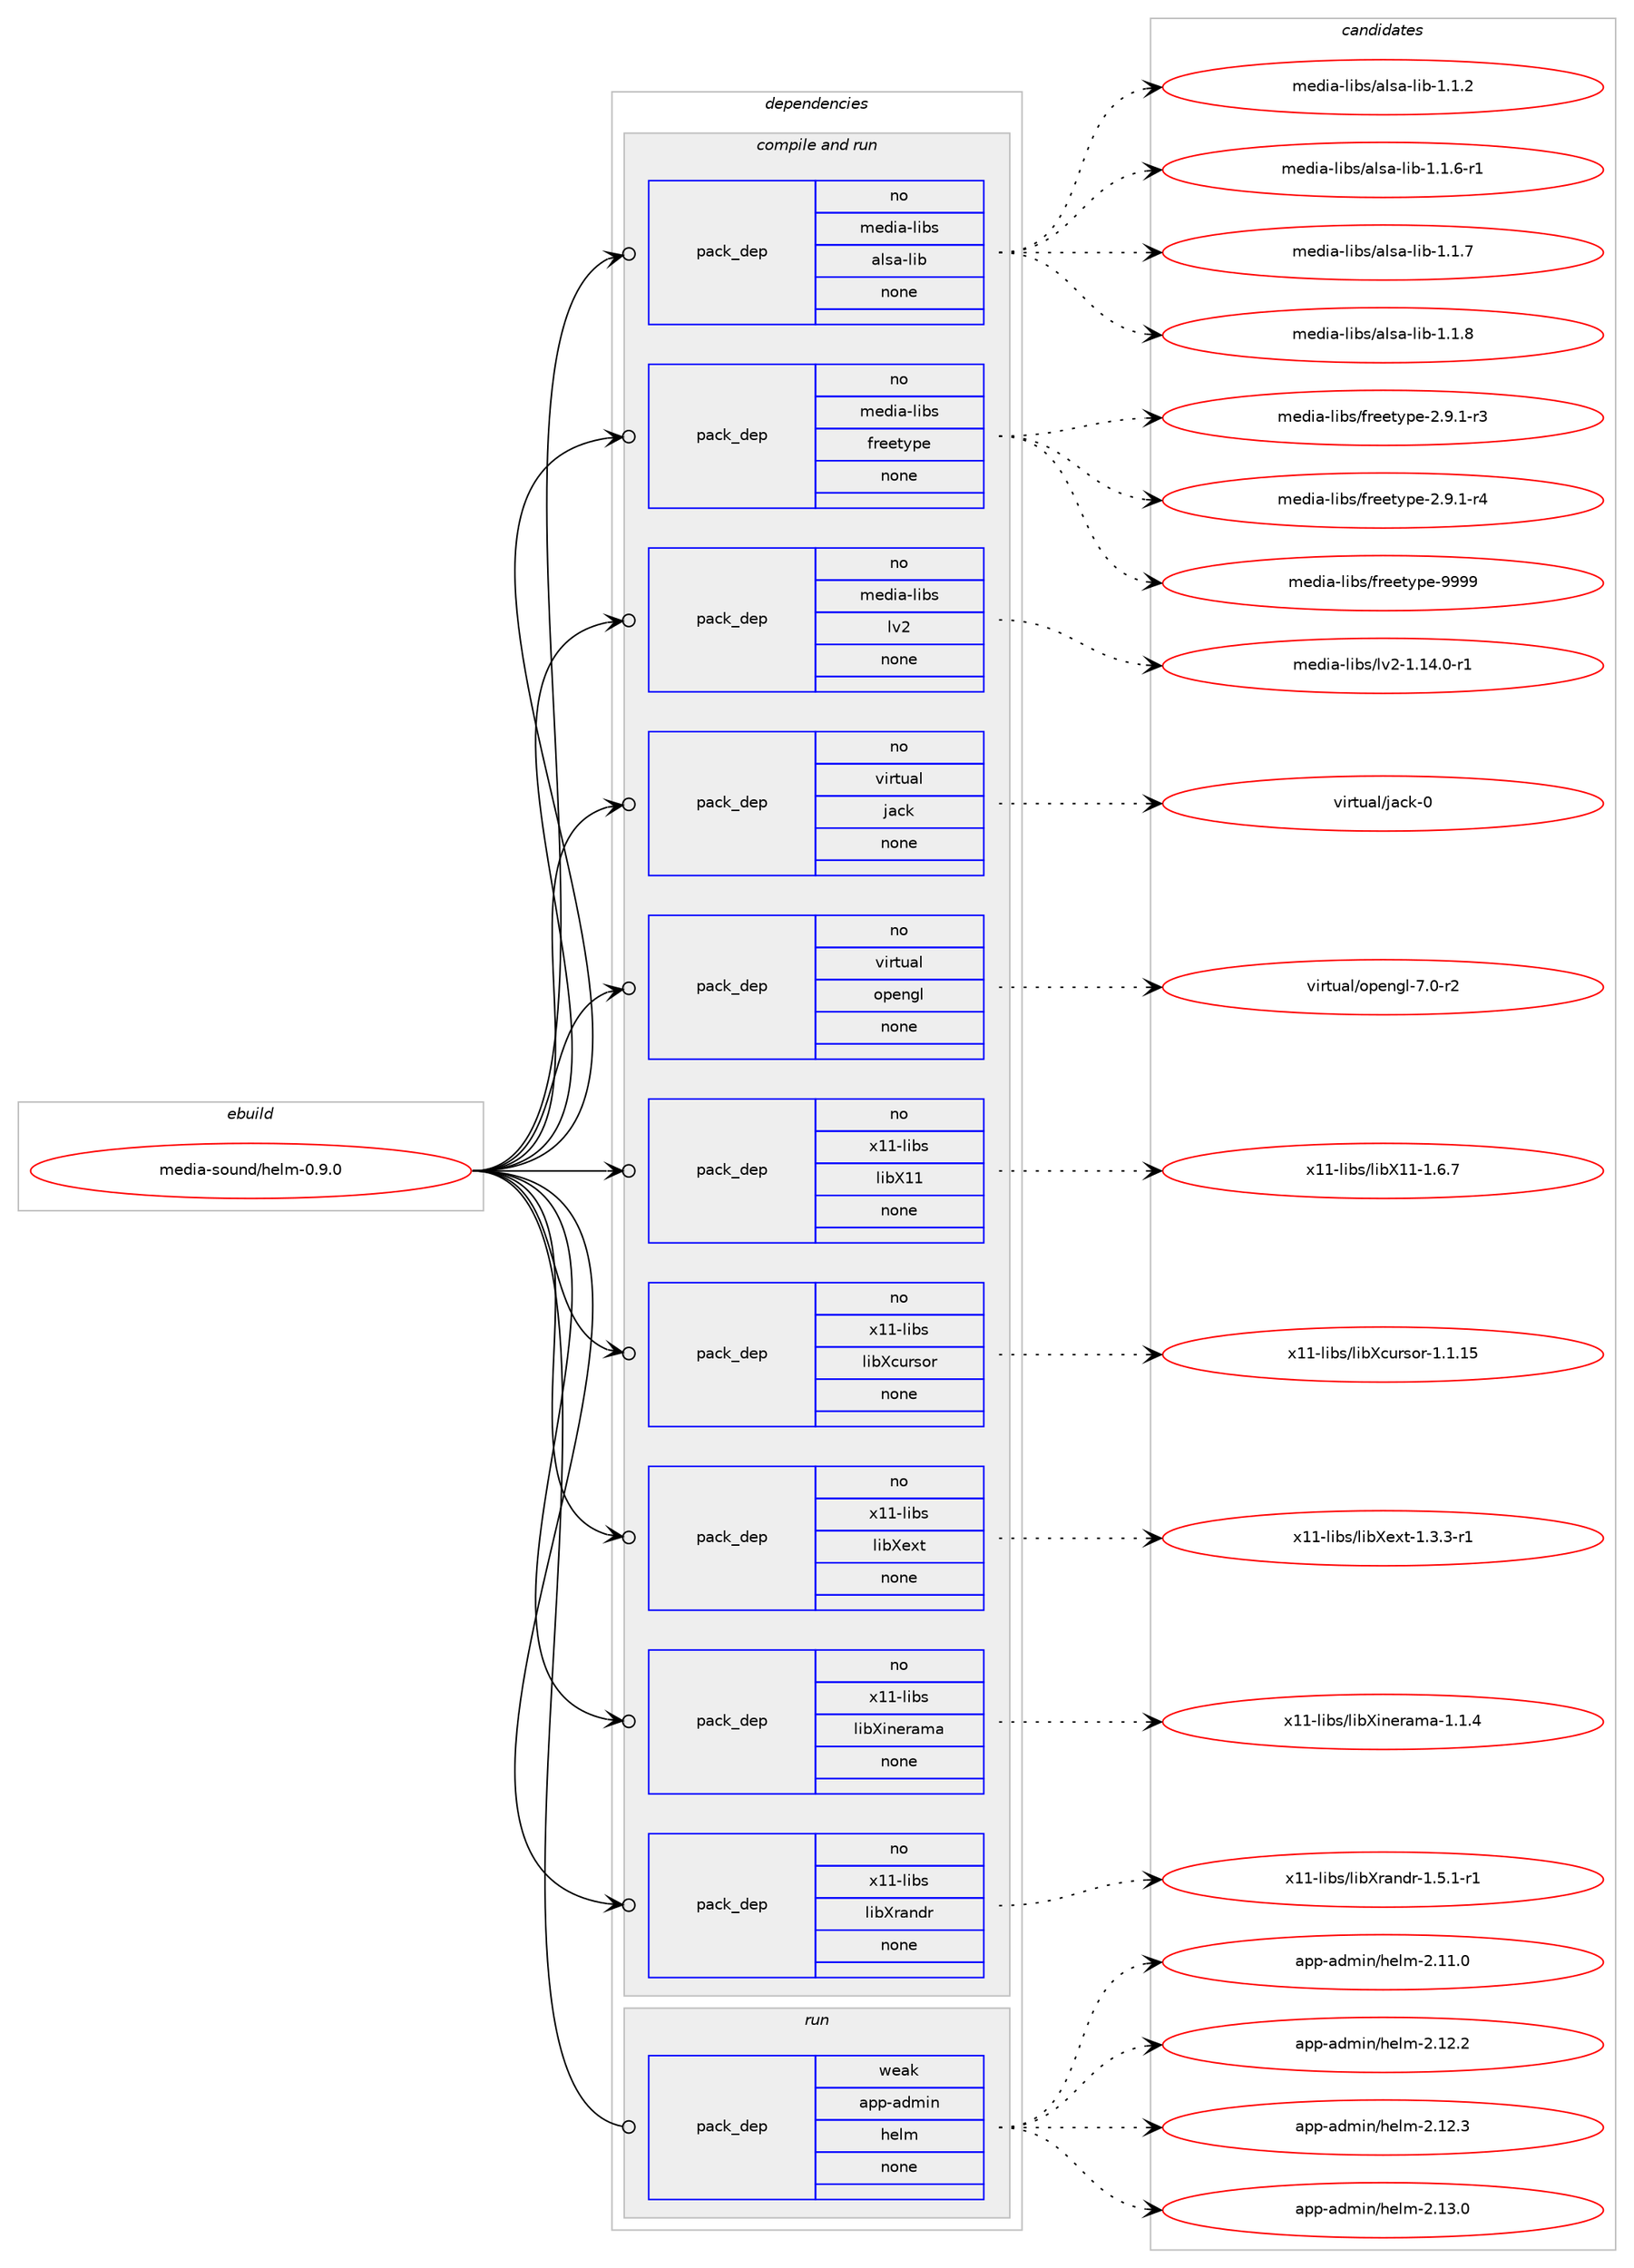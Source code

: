 digraph prolog {

# *************
# Graph options
# *************

newrank=true;
concentrate=true;
compound=true;
graph [rankdir=LR,fontname=Helvetica,fontsize=10,ranksep=1.5];#, ranksep=2.5, nodesep=0.2];
edge  [arrowhead=vee];
node  [fontname=Helvetica,fontsize=10];

# **********
# The ebuild
# **********

subgraph cluster_leftcol {
color=gray;
rank=same;
label=<<i>ebuild</i>>;
id [label="media-sound/helm-0.9.0", color=red, width=4, href="../media-sound/helm-0.9.0.svg"];
}

# ****************
# The dependencies
# ****************

subgraph cluster_midcol {
color=gray;
label=<<i>dependencies</i>>;
subgraph cluster_compile {
fillcolor="#eeeeee";
style=filled;
label=<<i>compile</i>>;
}
subgraph cluster_compileandrun {
fillcolor="#eeeeee";
style=filled;
label=<<i>compile and run</i>>;
subgraph pack1163031 {
dependency1626569 [label=<<TABLE BORDER="0" CELLBORDER="1" CELLSPACING="0" CELLPADDING="4" WIDTH="220"><TR><TD ROWSPAN="6" CELLPADDING="30">pack_dep</TD></TR><TR><TD WIDTH="110">no</TD></TR><TR><TD>media-libs</TD></TR><TR><TD>alsa-lib</TD></TR><TR><TD>none</TD></TR><TR><TD></TD></TR></TABLE>>, shape=none, color=blue];
}
id:e -> dependency1626569:w [weight=20,style="solid",arrowhead="odotvee"];
subgraph pack1163032 {
dependency1626570 [label=<<TABLE BORDER="0" CELLBORDER="1" CELLSPACING="0" CELLPADDING="4" WIDTH="220"><TR><TD ROWSPAN="6" CELLPADDING="30">pack_dep</TD></TR><TR><TD WIDTH="110">no</TD></TR><TR><TD>media-libs</TD></TR><TR><TD>freetype</TD></TR><TR><TD>none</TD></TR><TR><TD></TD></TR></TABLE>>, shape=none, color=blue];
}
id:e -> dependency1626570:w [weight=20,style="solid",arrowhead="odotvee"];
subgraph pack1163033 {
dependency1626571 [label=<<TABLE BORDER="0" CELLBORDER="1" CELLSPACING="0" CELLPADDING="4" WIDTH="220"><TR><TD ROWSPAN="6" CELLPADDING="30">pack_dep</TD></TR><TR><TD WIDTH="110">no</TD></TR><TR><TD>media-libs</TD></TR><TR><TD>lv2</TD></TR><TR><TD>none</TD></TR><TR><TD></TD></TR></TABLE>>, shape=none, color=blue];
}
id:e -> dependency1626571:w [weight=20,style="solid",arrowhead="odotvee"];
subgraph pack1163034 {
dependency1626572 [label=<<TABLE BORDER="0" CELLBORDER="1" CELLSPACING="0" CELLPADDING="4" WIDTH="220"><TR><TD ROWSPAN="6" CELLPADDING="30">pack_dep</TD></TR><TR><TD WIDTH="110">no</TD></TR><TR><TD>virtual</TD></TR><TR><TD>jack</TD></TR><TR><TD>none</TD></TR><TR><TD></TD></TR></TABLE>>, shape=none, color=blue];
}
id:e -> dependency1626572:w [weight=20,style="solid",arrowhead="odotvee"];
subgraph pack1163035 {
dependency1626573 [label=<<TABLE BORDER="0" CELLBORDER="1" CELLSPACING="0" CELLPADDING="4" WIDTH="220"><TR><TD ROWSPAN="6" CELLPADDING="30">pack_dep</TD></TR><TR><TD WIDTH="110">no</TD></TR><TR><TD>virtual</TD></TR><TR><TD>opengl</TD></TR><TR><TD>none</TD></TR><TR><TD></TD></TR></TABLE>>, shape=none, color=blue];
}
id:e -> dependency1626573:w [weight=20,style="solid",arrowhead="odotvee"];
subgraph pack1163036 {
dependency1626574 [label=<<TABLE BORDER="0" CELLBORDER="1" CELLSPACING="0" CELLPADDING="4" WIDTH="220"><TR><TD ROWSPAN="6" CELLPADDING="30">pack_dep</TD></TR><TR><TD WIDTH="110">no</TD></TR><TR><TD>x11-libs</TD></TR><TR><TD>libX11</TD></TR><TR><TD>none</TD></TR><TR><TD></TD></TR></TABLE>>, shape=none, color=blue];
}
id:e -> dependency1626574:w [weight=20,style="solid",arrowhead="odotvee"];
subgraph pack1163037 {
dependency1626575 [label=<<TABLE BORDER="0" CELLBORDER="1" CELLSPACING="0" CELLPADDING="4" WIDTH="220"><TR><TD ROWSPAN="6" CELLPADDING="30">pack_dep</TD></TR><TR><TD WIDTH="110">no</TD></TR><TR><TD>x11-libs</TD></TR><TR><TD>libXcursor</TD></TR><TR><TD>none</TD></TR><TR><TD></TD></TR></TABLE>>, shape=none, color=blue];
}
id:e -> dependency1626575:w [weight=20,style="solid",arrowhead="odotvee"];
subgraph pack1163038 {
dependency1626576 [label=<<TABLE BORDER="0" CELLBORDER="1" CELLSPACING="0" CELLPADDING="4" WIDTH="220"><TR><TD ROWSPAN="6" CELLPADDING="30">pack_dep</TD></TR><TR><TD WIDTH="110">no</TD></TR><TR><TD>x11-libs</TD></TR><TR><TD>libXext</TD></TR><TR><TD>none</TD></TR><TR><TD></TD></TR></TABLE>>, shape=none, color=blue];
}
id:e -> dependency1626576:w [weight=20,style="solid",arrowhead="odotvee"];
subgraph pack1163039 {
dependency1626577 [label=<<TABLE BORDER="0" CELLBORDER="1" CELLSPACING="0" CELLPADDING="4" WIDTH="220"><TR><TD ROWSPAN="6" CELLPADDING="30">pack_dep</TD></TR><TR><TD WIDTH="110">no</TD></TR><TR><TD>x11-libs</TD></TR><TR><TD>libXinerama</TD></TR><TR><TD>none</TD></TR><TR><TD></TD></TR></TABLE>>, shape=none, color=blue];
}
id:e -> dependency1626577:w [weight=20,style="solid",arrowhead="odotvee"];
subgraph pack1163040 {
dependency1626578 [label=<<TABLE BORDER="0" CELLBORDER="1" CELLSPACING="0" CELLPADDING="4" WIDTH="220"><TR><TD ROWSPAN="6" CELLPADDING="30">pack_dep</TD></TR><TR><TD WIDTH="110">no</TD></TR><TR><TD>x11-libs</TD></TR><TR><TD>libXrandr</TD></TR><TR><TD>none</TD></TR><TR><TD></TD></TR></TABLE>>, shape=none, color=blue];
}
id:e -> dependency1626578:w [weight=20,style="solid",arrowhead="odotvee"];
}
subgraph cluster_run {
fillcolor="#eeeeee";
style=filled;
label=<<i>run</i>>;
subgraph pack1163041 {
dependency1626579 [label=<<TABLE BORDER="0" CELLBORDER="1" CELLSPACING="0" CELLPADDING="4" WIDTH="220"><TR><TD ROWSPAN="6" CELLPADDING="30">pack_dep</TD></TR><TR><TD WIDTH="110">weak</TD></TR><TR><TD>app-admin</TD></TR><TR><TD>helm</TD></TR><TR><TD>none</TD></TR><TR><TD></TD></TR></TABLE>>, shape=none, color=blue];
}
id:e -> dependency1626579:w [weight=20,style="solid",arrowhead="odot"];
}
}

# **************
# The candidates
# **************

subgraph cluster_choices {
rank=same;
color=gray;
label=<<i>candidates</i>>;

subgraph choice1163031 {
color=black;
nodesep=1;
choice1091011001059745108105981154797108115974510810598454946494650 [label="media-libs/alsa-lib-1.1.2", color=red, width=4,href="../media-libs/alsa-lib-1.1.2.svg"];
choice10910110010597451081059811547971081159745108105984549464946544511449 [label="media-libs/alsa-lib-1.1.6-r1", color=red, width=4,href="../media-libs/alsa-lib-1.1.6-r1.svg"];
choice1091011001059745108105981154797108115974510810598454946494655 [label="media-libs/alsa-lib-1.1.7", color=red, width=4,href="../media-libs/alsa-lib-1.1.7.svg"];
choice1091011001059745108105981154797108115974510810598454946494656 [label="media-libs/alsa-lib-1.1.8", color=red, width=4,href="../media-libs/alsa-lib-1.1.8.svg"];
dependency1626569:e -> choice1091011001059745108105981154797108115974510810598454946494650:w [style=dotted,weight="100"];
dependency1626569:e -> choice10910110010597451081059811547971081159745108105984549464946544511449:w [style=dotted,weight="100"];
dependency1626569:e -> choice1091011001059745108105981154797108115974510810598454946494655:w [style=dotted,weight="100"];
dependency1626569:e -> choice1091011001059745108105981154797108115974510810598454946494656:w [style=dotted,weight="100"];
}
subgraph choice1163032 {
color=black;
nodesep=1;
choice109101100105974510810598115471021141011011161211121014550465746494511451 [label="media-libs/freetype-2.9.1-r3", color=red, width=4,href="../media-libs/freetype-2.9.1-r3.svg"];
choice109101100105974510810598115471021141011011161211121014550465746494511452 [label="media-libs/freetype-2.9.1-r4", color=red, width=4,href="../media-libs/freetype-2.9.1-r4.svg"];
choice109101100105974510810598115471021141011011161211121014557575757 [label="media-libs/freetype-9999", color=red, width=4,href="../media-libs/freetype-9999.svg"];
dependency1626570:e -> choice109101100105974510810598115471021141011011161211121014550465746494511451:w [style=dotted,weight="100"];
dependency1626570:e -> choice109101100105974510810598115471021141011011161211121014550465746494511452:w [style=dotted,weight="100"];
dependency1626570:e -> choice109101100105974510810598115471021141011011161211121014557575757:w [style=dotted,weight="100"];
}
subgraph choice1163033 {
color=black;
nodesep=1;
choice1091011001059745108105981154710811850454946495246484511449 [label="media-libs/lv2-1.14.0-r1", color=red, width=4,href="../media-libs/lv2-1.14.0-r1.svg"];
dependency1626571:e -> choice1091011001059745108105981154710811850454946495246484511449:w [style=dotted,weight="100"];
}
subgraph choice1163034 {
color=black;
nodesep=1;
choice118105114116117971084710697991074548 [label="virtual/jack-0", color=red, width=4,href="../virtual/jack-0.svg"];
dependency1626572:e -> choice118105114116117971084710697991074548:w [style=dotted,weight="100"];
}
subgraph choice1163035 {
color=black;
nodesep=1;
choice1181051141161179710847111112101110103108455546484511450 [label="virtual/opengl-7.0-r2", color=red, width=4,href="../virtual/opengl-7.0-r2.svg"];
dependency1626573:e -> choice1181051141161179710847111112101110103108455546484511450:w [style=dotted,weight="100"];
}
subgraph choice1163036 {
color=black;
nodesep=1;
choice120494945108105981154710810598884949454946544655 [label="x11-libs/libX11-1.6.7", color=red, width=4,href="../x11-libs/libX11-1.6.7.svg"];
dependency1626574:e -> choice120494945108105981154710810598884949454946544655:w [style=dotted,weight="100"];
}
subgraph choice1163037 {
color=black;
nodesep=1;
choice120494945108105981154710810598889911711411511111445494649464953 [label="x11-libs/libXcursor-1.1.15", color=red, width=4,href="../x11-libs/libXcursor-1.1.15.svg"];
dependency1626575:e -> choice120494945108105981154710810598889911711411511111445494649464953:w [style=dotted,weight="100"];
}
subgraph choice1163038 {
color=black;
nodesep=1;
choice120494945108105981154710810598881011201164549465146514511449 [label="x11-libs/libXext-1.3.3-r1", color=red, width=4,href="../x11-libs/libXext-1.3.3-r1.svg"];
dependency1626576:e -> choice120494945108105981154710810598881011201164549465146514511449:w [style=dotted,weight="100"];
}
subgraph choice1163039 {
color=black;
nodesep=1;
choice120494945108105981154710810598881051101011149710997454946494652 [label="x11-libs/libXinerama-1.1.4", color=red, width=4,href="../x11-libs/libXinerama-1.1.4.svg"];
dependency1626577:e -> choice120494945108105981154710810598881051101011149710997454946494652:w [style=dotted,weight="100"];
}
subgraph choice1163040 {
color=black;
nodesep=1;
choice12049494510810598115471081059888114971101001144549465346494511449 [label="x11-libs/libXrandr-1.5.1-r1", color=red, width=4,href="../x11-libs/libXrandr-1.5.1-r1.svg"];
dependency1626578:e -> choice12049494510810598115471081059888114971101001144549465346494511449:w [style=dotted,weight="100"];
}
subgraph choice1163041 {
color=black;
nodesep=1;
choice9711211245971001091051104710410110810945504649494648 [label="app-admin/helm-2.11.0", color=red, width=4,href="../app-admin/helm-2.11.0.svg"];
choice9711211245971001091051104710410110810945504649504650 [label="app-admin/helm-2.12.2", color=red, width=4,href="../app-admin/helm-2.12.2.svg"];
choice9711211245971001091051104710410110810945504649504651 [label="app-admin/helm-2.12.3", color=red, width=4,href="../app-admin/helm-2.12.3.svg"];
choice9711211245971001091051104710410110810945504649514648 [label="app-admin/helm-2.13.0", color=red, width=4,href="../app-admin/helm-2.13.0.svg"];
dependency1626579:e -> choice9711211245971001091051104710410110810945504649494648:w [style=dotted,weight="100"];
dependency1626579:e -> choice9711211245971001091051104710410110810945504649504650:w [style=dotted,weight="100"];
dependency1626579:e -> choice9711211245971001091051104710410110810945504649504651:w [style=dotted,weight="100"];
dependency1626579:e -> choice9711211245971001091051104710410110810945504649514648:w [style=dotted,weight="100"];
}
}

}
